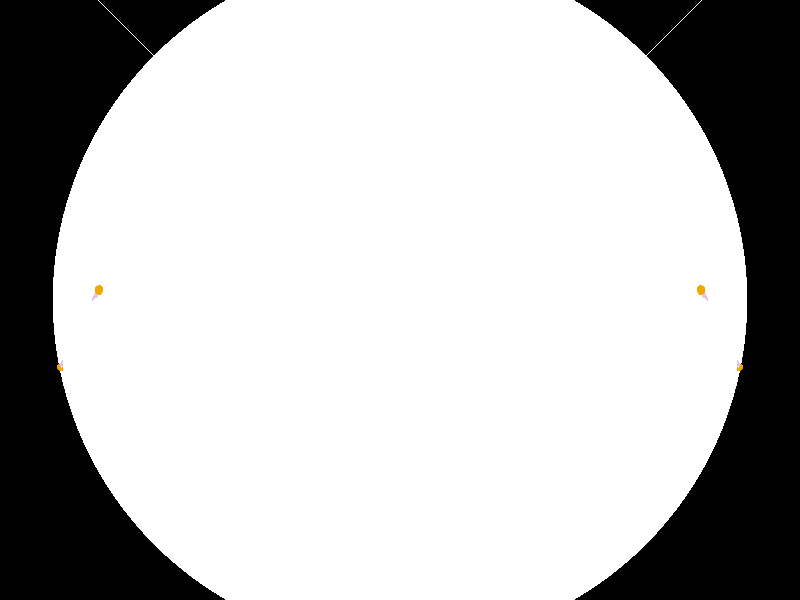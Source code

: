 #version 3.7;

#include "colors.inc"
#include "math.inc"

#macro Circumcenter (Corner_1, Corner_2, Corner_3)
#local C1 = Corner_1;
#local C2 = Corner_2;
#local C3 = Corner_3;

#if( VAngleD( C1-C2,C3-C2) < VAngleD( C3-C1,C3-C2))
#local C1 = Corner_1;
#local C2 = Corner_3;
#local C3 = Corner_2;
#end // #if
  #local V1 = vnormalize(C2-C1);
  #local V2 = vnormalize(C3-C1);
  #local V3 = C3-C2;
  #local Sinus = vlength( vcross( V1, V2));
  #local Radius = vlength(V3)/(2*Sinus);

   (C1+C2)/2 +sqrt( Radius*Radius - 1/4*vlength(C2-C1)*vlength(C2-C1))
   * ( vcross( vnormalize(vcross((C2-C1),(C3-C1))), V1) )
#end   

#macro v_equal(v1,v2) ((v1.x=v2.x)&(v1.y=v2.y)&(v1.z=v2.z)) #end

#macro disp_edge(edge)
   #if(!v_equal(verts[edges[edge][0]], verts[edges[edge][1]]) )
      cylinder{verts[edges[edge][0]] verts[edges[edge][1]] edge_sz
         texture{ edge_tex }
      }
   #end
#end

#macro raythru(pt)
   sphere{ pt vert_sz texture{ pigment { rgbt <.9, .5, .2, 0> } } }
   cylinder{<0,0,0> 5*pt
     0.006 texture { pigment { rgbt <1, 1, 1, 0> } }
   }
#end

#macro fourface(v1, v2, v3, v4, col)
   polygon { 4, verts[v1] verts[v2] verts[v3] verts[v4] texture { pigment { rgbt col } } }
   raythru(Circumcenter(verts[v1], verts[v2], verts[v3]))
#end

// Display values
   // Size (or radius) of elements
   #declare vert_sz = 0.05;
   #declare edge_sz = 0.03; 

   // Colour of elements (used to set up default textures
   #declare vert_col = <0.901961, 0.45098, 0, 0>;
   #declare edge_col = <0.8, 0.6, 0.8, 0>; // <0.8, 0.6, 0.8, 0>

   // Texture of elements
   #declare vert_tex=texture{ pigment{ rgbt vert_col}}
   #declare edge_tex=texture{ pigment{ rgbt edge_col}}

// Array of vertex coordinates
#declare num_verts = 9;
#declare verts = array [num_verts] {
<-3, 4, .5>,
<4, -3, -.5>,
<3, -4, .5>,
<4, 3, -.5>,
<-4, -3, -.5>,
<3, 4, .5>,
<-4, 3, -.5>,
<-3, -4, .5>,
<0, 0, 0>
}

// Array of edge indexes
#declare num_edges = 12;
#declare edges = array [num_edges][2] {
   {0, 5},
   {0, 6},
   {0, 7},
   {1, 2},
   {1, 3},
   {1, 4},
   {2, 5},
   {2, 7},
   {3, 5},
   {3, 6},
   {4, 6},
   {4, 7},
}

#declare rec_col = <0.78039, 1.00000, 0.10196, 0.2>;
#declare trap_col = <1.00000, 0.10196, 0.10196, 0.2>;
// Array of face vertex counts and indexes
fourface(3, 6, 0, 5, trap_col)
fourface(7, 2, 5, 0, rec_col)
fourface(7, 0, 6, 4, trap_col)
fourface(5, 2, 1, 3, trap_col)
fourface(1, 4, 6, 3, rec_col)
fourface(4, 1, 2, 7, trap_col)

   #declare i=0;
   #while (i<num_verts)
      sphere{ verts[i] vert_sz texture { vert_tex } }
      #declare i=i+1;
      #end

// Display edge elements
   #declare i=0;
   #while (i<num_edges)
      disp_edge(i)
      #declare i=i+1;
      #end

// Extra object
      sphere{<0,0,0> vlength(verts[0]) texture{ pigment{color White filter 0.8 }}}
/*   sphere{<0,0,0> vlength(verts[0])
       pigment{
           uv_mapping
           Tiles_Ptrn()
           color_map {
               [0.00 color rgb <1,1,1>] // white stanchions
               [0.1 color rgbt <0,0,0,1>] // transparent spaces
           }
           scale <0.04, 0.06, 1> // size and ratio of the grid
       }
//       finish {ambient 1 diffuse 0}
       rotate 90*x
   }*/

background {color <0,0,0,1>}
// Max Trace Level (10), increase if black areas appear when using transparency
global_settings{
    max_trace_level 10
    assumed_gamma 1.2
}

  camera { location <0,10,1>
           sky <0,0,1>
           look_at <0,0,0>
           rotate <0, 0, 360*clock>
         }

   light_source {<.5, 7, 7> color <1,1,1> shadowless
           rotate <0, 0, 360*clock>
       }

